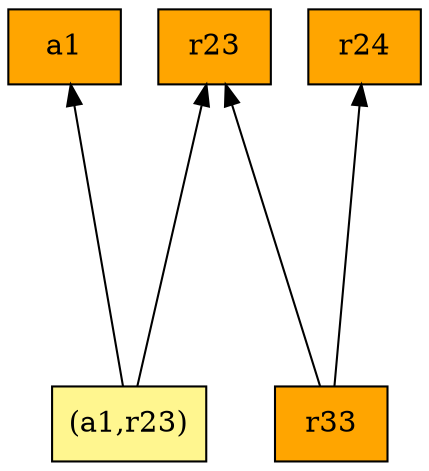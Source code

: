 digraph G {
rankdir=BT;ranksep="2.0";
"a1" [shape=record,fillcolor=orange,style=filled,label="{a1}"];
"(a1,r23)" [shape=record,fillcolor=khaki1,style=filled,label="{(a1,r23)}"];
"r24" [shape=record,fillcolor=orange,style=filled,label="{r24}"];
"r23" [shape=record,fillcolor=orange,style=filled,label="{r23}"];
"r33" [shape=record,fillcolor=orange,style=filled,label="{r33}"];
"(a1,r23)" -> "a1"
"(a1,r23)" -> "r23"
"r33" -> "r24"
"r33" -> "r23"
}